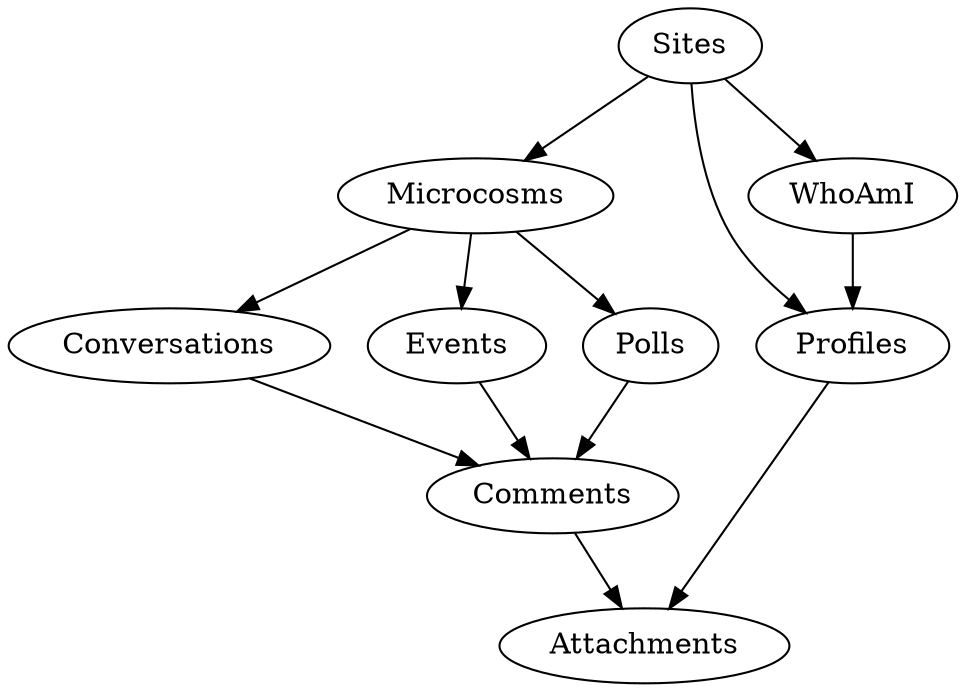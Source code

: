 digraph ApiFlow{
	Sites -> Microcosms;
	Sites -> Profiles;
	Sites -> WhoAmI;
	Microcosms -> Conversations;
	Microcosms -> Events;
	Microcosms -> Polls;
	Conversations -> Comments -> Attachments;
	Events -> Comments;
	Polls -> Comments;
	WhoAmI -> Profiles -> Attachments;
}

